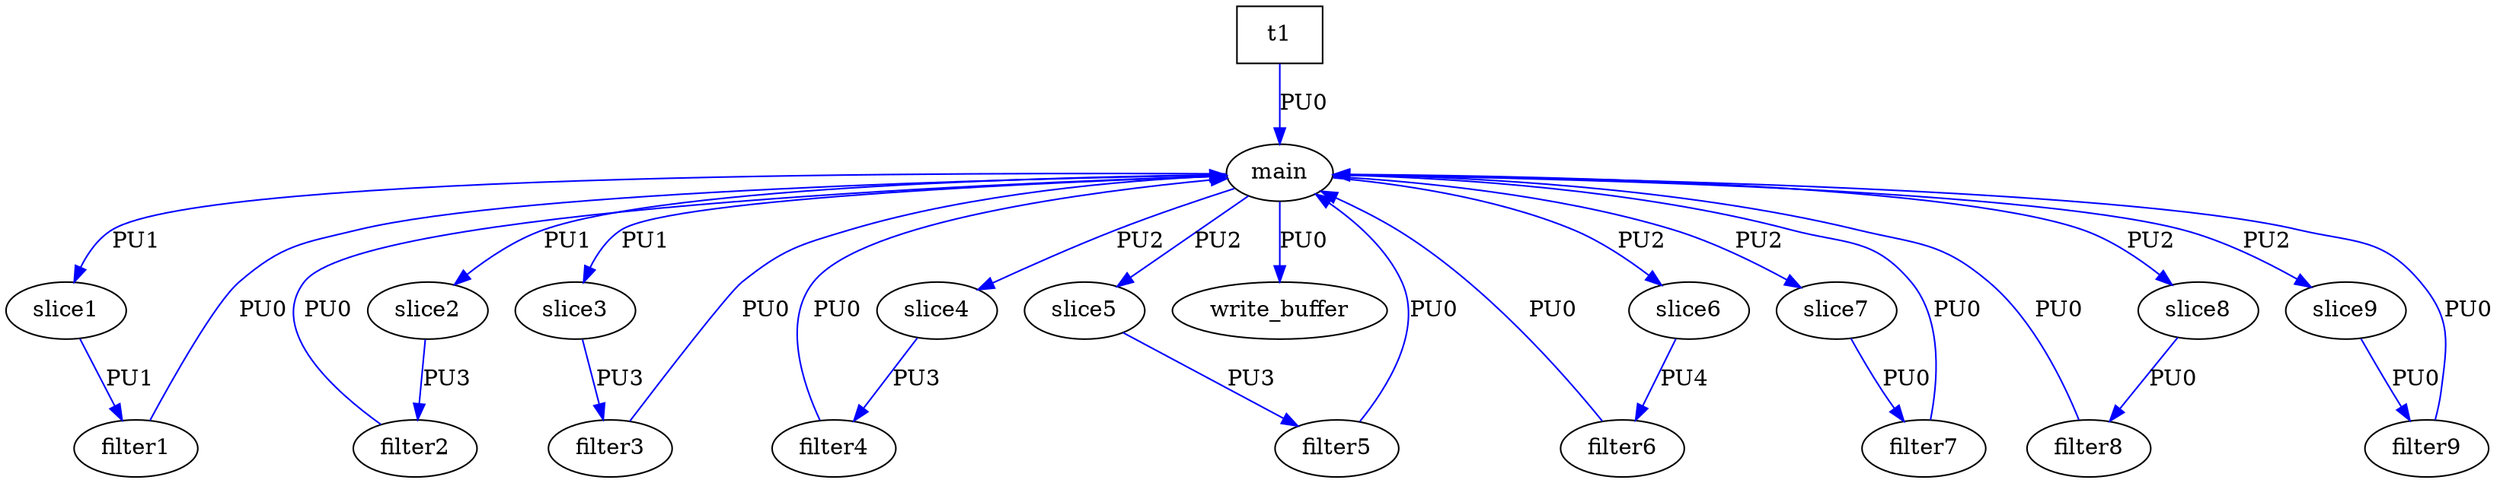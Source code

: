 digraph my_graph {
  overlap = scale;
   main[label="main"];
   slice1[label="slice1"];
   slice2[label="slice2"];
   slice3[label="slice3"];
   slice4[label="slice4"];
   slice5[label="slice5"];
   slice6[label="slice6"];
   slice7[label="slice7"];
   slice8[label="slice8"];
   slice9[label="slice9"];
   filter1[label="filter1"];
   filter2[label="filter2"];
   filter3[label="filter3"];
   filter4[label="filter4"];
   filter5[label="filter5"];
   filter6[label="filter6"];
   filter7[label="filter7"];
   filter8[label="filter8"];
   filter9[label="filter9"];
   write_buffer[label="write_buffer"];
   t1[label="t1",shape=box ];
   t1 -> main[label="PU0", color=blue];
   main -> slice1[label="PU1", color=blue];
   main -> slice2[label="PU1", color=blue];
   main -> slice3[label="PU1", color=blue];
   main -> slice4[label="PU2", color=blue];
   main -> slice5[label="PU2", color=blue];
   main -> slice6[label="PU2", color=blue];
   main -> slice7[label="PU2", color=blue];
   main -> slice8[label="PU2", color=blue];
   main -> slice9[label="PU2", color=blue];
   slice1 -> filter1[label="PU1", color=blue];
   slice2 -> filter2[label="PU3", color=blue];
   slice3 -> filter3[label="PU3", color=blue];
   slice4 -> filter4[label="PU3", color=blue];
   slice5 -> filter5[label="PU3", color=blue];
   slice6 -> filter6[label="PU4", color=blue];
   slice7 -> filter7[label="PU0", color=blue];
   slice8 -> filter8[label="PU0", color=blue];
   slice9 -> filter9[label="PU0", color=blue];
   filter1 -> main[label="PU0", color=blue];
   filter2 -> main[label="PU0", color=blue];
   filter3 -> main[label="PU0", color=blue];
   filter4 -> main[label="PU0", color=blue];
   filter5 -> main[label="PU0", color=blue];
   filter6 -> main[label="PU0", color=blue];
   filter7 -> main[label="PU0", color=blue];
   filter8 -> main[label="PU0", color=blue];
   filter9 -> main[label="PU0", color=blue];
   main -> write_buffer[label="PU0", color=blue];
}
